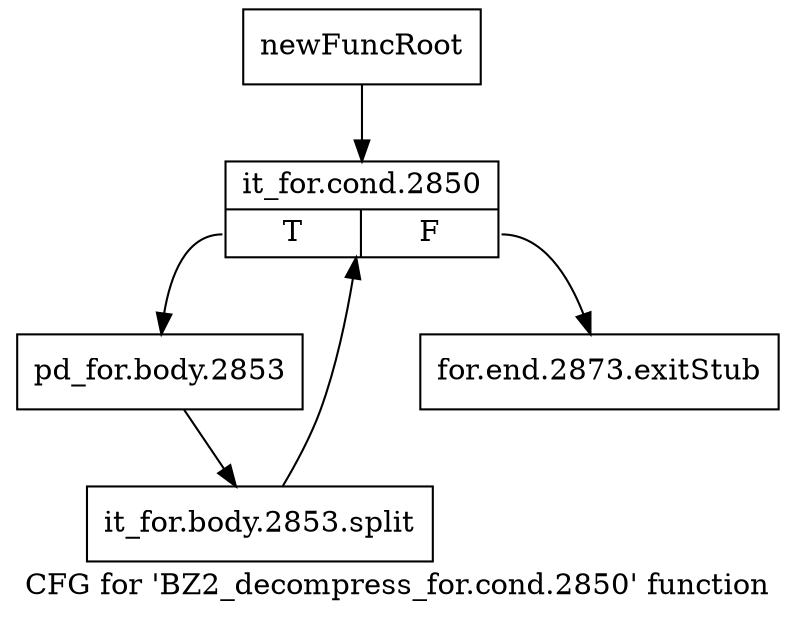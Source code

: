 digraph "CFG for 'BZ2_decompress_for.cond.2850' function" {
	label="CFG for 'BZ2_decompress_for.cond.2850' function";

	Node0x19602e0 [shape=record,label="{newFuncRoot}"];
	Node0x19602e0 -> Node0x1960380;
	Node0x1960330 [shape=record,label="{for.end.2873.exitStub}"];
	Node0x1960380 [shape=record,label="{it_for.cond.2850|{<s0>T|<s1>F}}"];
	Node0x1960380:s0 -> Node0x19603d0;
	Node0x1960380:s1 -> Node0x1960330;
	Node0x19603d0 [shape=record,label="{pd_for.body.2853}"];
	Node0x19603d0 -> Node0x1c3f790;
	Node0x1c3f790 [shape=record,label="{it_for.body.2853.split}"];
	Node0x1c3f790 -> Node0x1960380;
}
